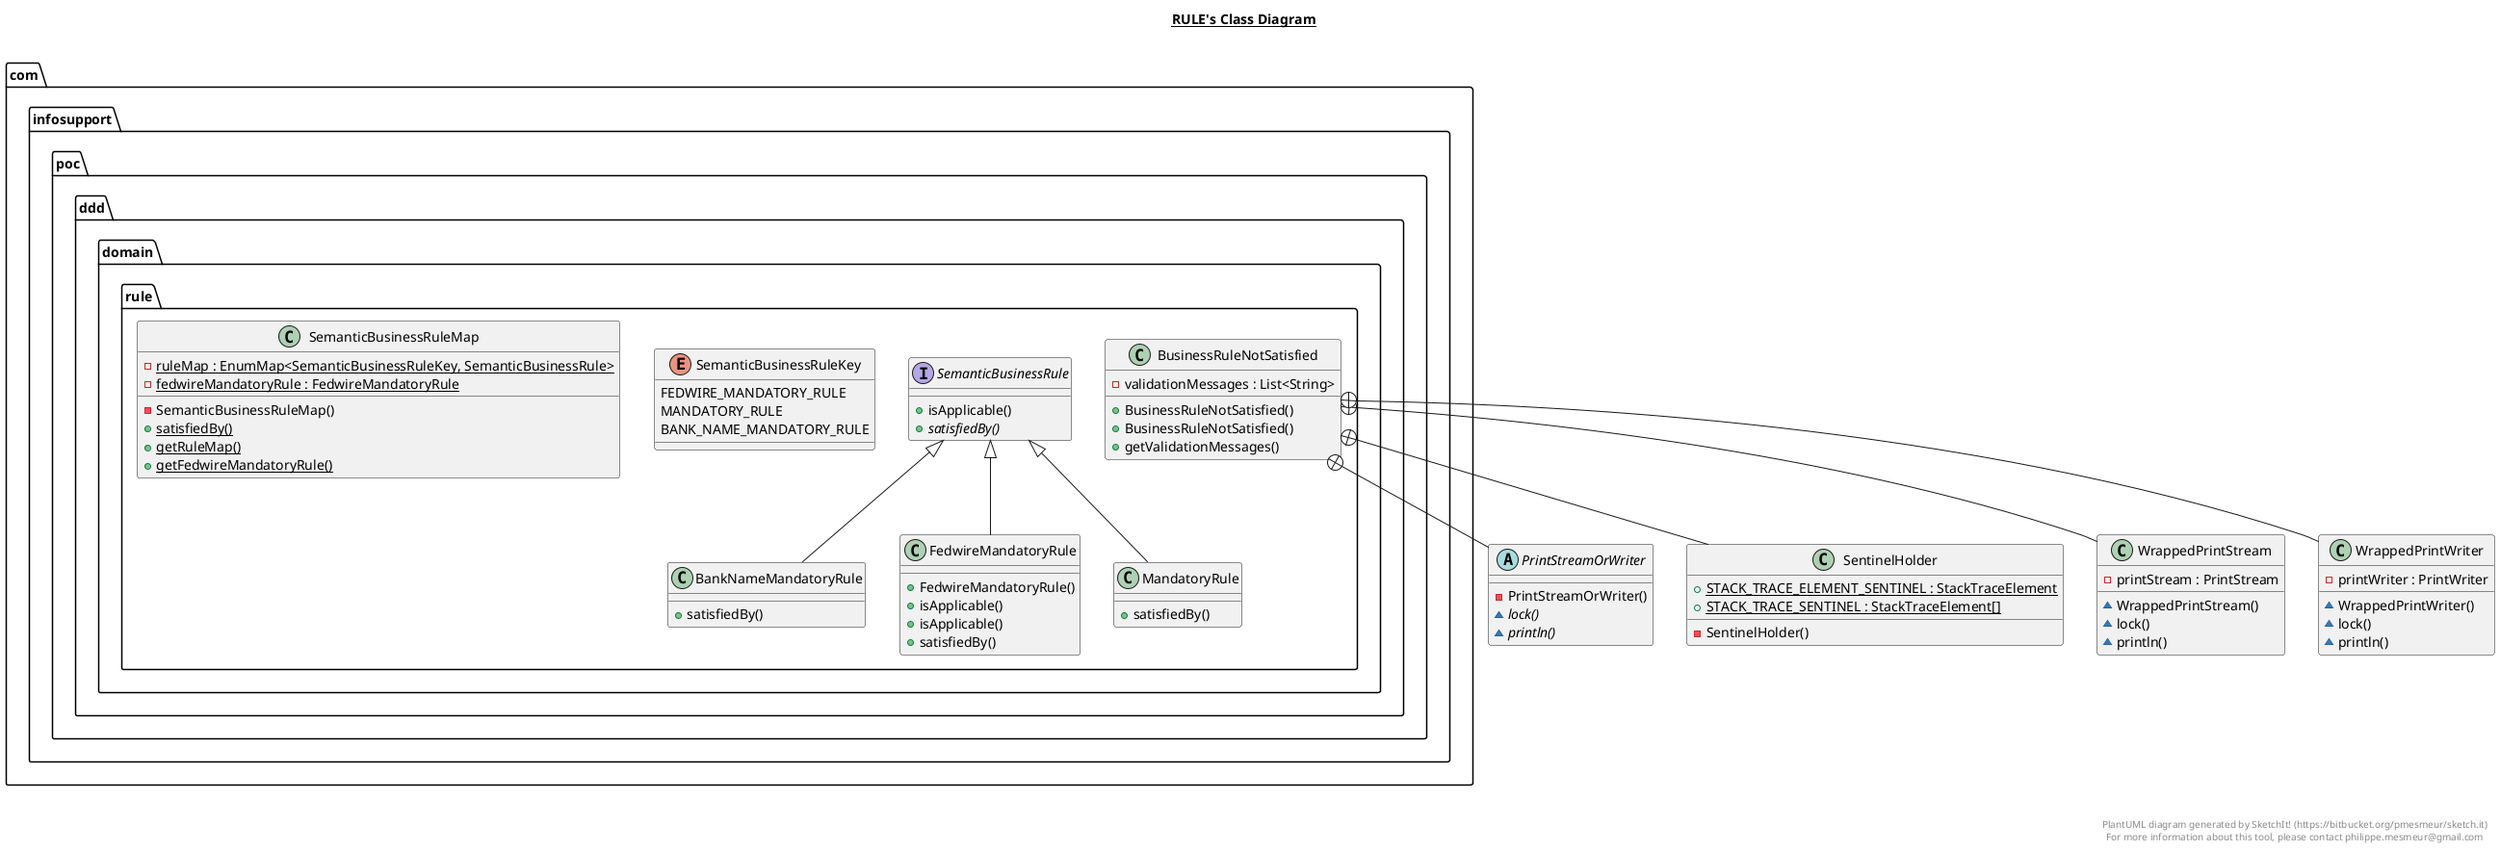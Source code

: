 @startuml

title __RULE's Class Diagram__\n

  package com.infosupport.poc.ddd.domain.rule {
    class BankNameMandatoryRule {
        + satisfiedBy()
    }
  }
  

  package com.infosupport.poc.ddd.domain.rule {
    class BusinessRuleNotSatisfied {
        - validationMessages : List<String>
        + BusinessRuleNotSatisfied()
        + BusinessRuleNotSatisfied()
        + getValidationMessages()
    }
  }
  

  abstract class PrintStreamOrWriter {
      - PrintStreamOrWriter()
      {abstract} ~ lock()
      {abstract} ~ println()
  }
  

  class SentinelHolder {
      {static} + STACK_TRACE_ELEMENT_SENTINEL : StackTraceElement
      {static} + STACK_TRACE_SENTINEL : StackTraceElement[]
      - SentinelHolder()
  }
  

  class WrappedPrintStream {
      - printStream : PrintStream
      ~ WrappedPrintStream()
      ~ lock()
      ~ println()
  }
  

  class WrappedPrintWriter {
      - printWriter : PrintWriter
      ~ WrappedPrintWriter()
      ~ lock()
      ~ println()
  }
  

  package com.infosupport.poc.ddd.domain.rule {
    class FedwireMandatoryRule {
        + FedwireMandatoryRule()
        + isApplicable()
        + isApplicable()
        + satisfiedBy()
    }
  }
  

  package com.infosupport.poc.ddd.domain.rule {
    class MandatoryRule {
        + satisfiedBy()
    }
  }
  

  package com.infosupport.poc.ddd.domain.rule {
    interface SemanticBusinessRule {
        + isApplicable()
        {abstract} + satisfiedBy()
    }
  }
  

  package com.infosupport.poc.ddd.domain.rule {
    enum SemanticBusinessRuleKey {
      FEDWIRE_MANDATORY_RULE
      MANDATORY_RULE
      BANK_NAME_MANDATORY_RULE
    }
  }
  

  package com.infosupport.poc.ddd.domain.rule {
    class SemanticBusinessRuleMap {
        {static} - ruleMap : EnumMap<SemanticBusinessRuleKey, SemanticBusinessRule>
        {static} - fedwireMandatoryRule : FedwireMandatoryRule
        - SemanticBusinessRuleMap()
        {static} + satisfiedBy()
        {static} + getRuleMap()
        {static} + getFedwireMandatoryRule()
    }
  }
  

  BankNameMandatoryRule -up-|> SemanticBusinessRule
  BusinessRuleNotSatisfied +-down- PrintStreamOrWriter
  BusinessRuleNotSatisfied +-down- SentinelHolder
  BusinessRuleNotSatisfied +-down- WrappedPrintStream
  BusinessRuleNotSatisfied +-down- WrappedPrintWriter
  FedwireMandatoryRule -up-|> SemanticBusinessRule
  MandatoryRule -up-|> SemanticBusinessRule


right footer


PlantUML diagram generated by SketchIt! (https://bitbucket.org/pmesmeur/sketch.it)
For more information about this tool, please contact philippe.mesmeur@gmail.com
endfooter

@enduml
